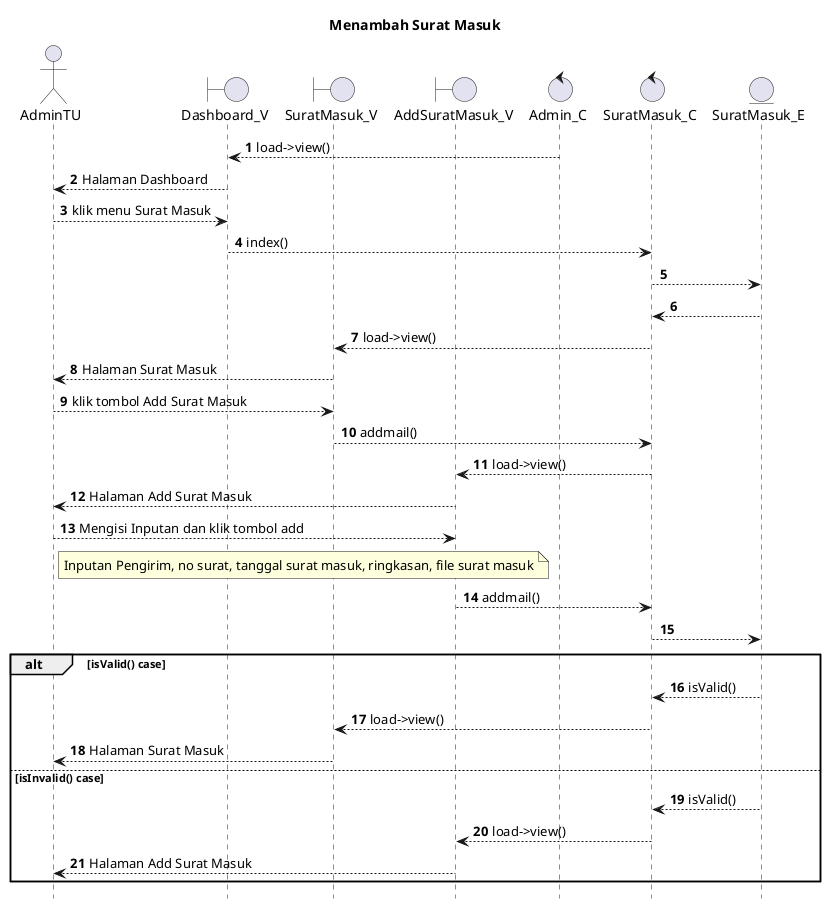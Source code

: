 @startuml

autonumber
hide footbox
title Menambah Surat Masuk

Actor AdminTU
boundary Dashboard_V
boundary SuratMasuk_V
boundary AddSuratMasuk_V
control Admin_C
control SuratMasuk_C
Entity SuratMasuk_E

Admin_C --> Dashboard_V: load->view()
Dashboard_V --> AdminTU: Halaman Dashboard
AdminTU --> Dashboard_V: klik menu Surat Masuk
Dashboard_V --> SuratMasuk_C: index()
SuratMasuk_C --> SuratMasuk_E:
    
    SuratMasuk_E --> SuratMasuk_C:
    SuratMasuk_C --> SuratMasuk_V: load->view()
    SuratMasuk_V --> AdminTU: Halaman Surat Masuk

AdminTU --> SuratMasuk_V: klik tombol Add Surat Masuk
SuratMasuk_V --> SuratMasuk_C: addmail()
SuratMasuk_C --> AddSuratMasuk_V: load->view()
AddSuratMasuk_V --> AdminTU: Halaman Add Surat Masuk

AdminTU --> AddSuratMasuk_V: Mengisi Inputan dan klik tombol add
    note right of AdminTU
        Inputan Pengirim, no surat, tanggal surat masuk, ringkasan, file surat masuk
            end note
AddSuratMasuk_V --> SuratMasuk_C: addmail()
SuratMasuk_C --> SuratMasuk_E:

alt isValid() case
    
    SuratMasuk_E --> SuratMasuk_C: isValid()
    SuratMasuk_C --> SuratMasuk_V: load->view()
    SuratMasuk_V --> AdminTU: Halaman Surat Masuk

else isInvalid() case
    
    SuratMasuk_E --> SuratMasuk_C: isValid()
    SuratMasuk_C --> AddSuratMasuk_V: load->view()
    AddSuratMasuk_V --> AdminTU: Halaman Add Surat Masuk 

end
@enduml